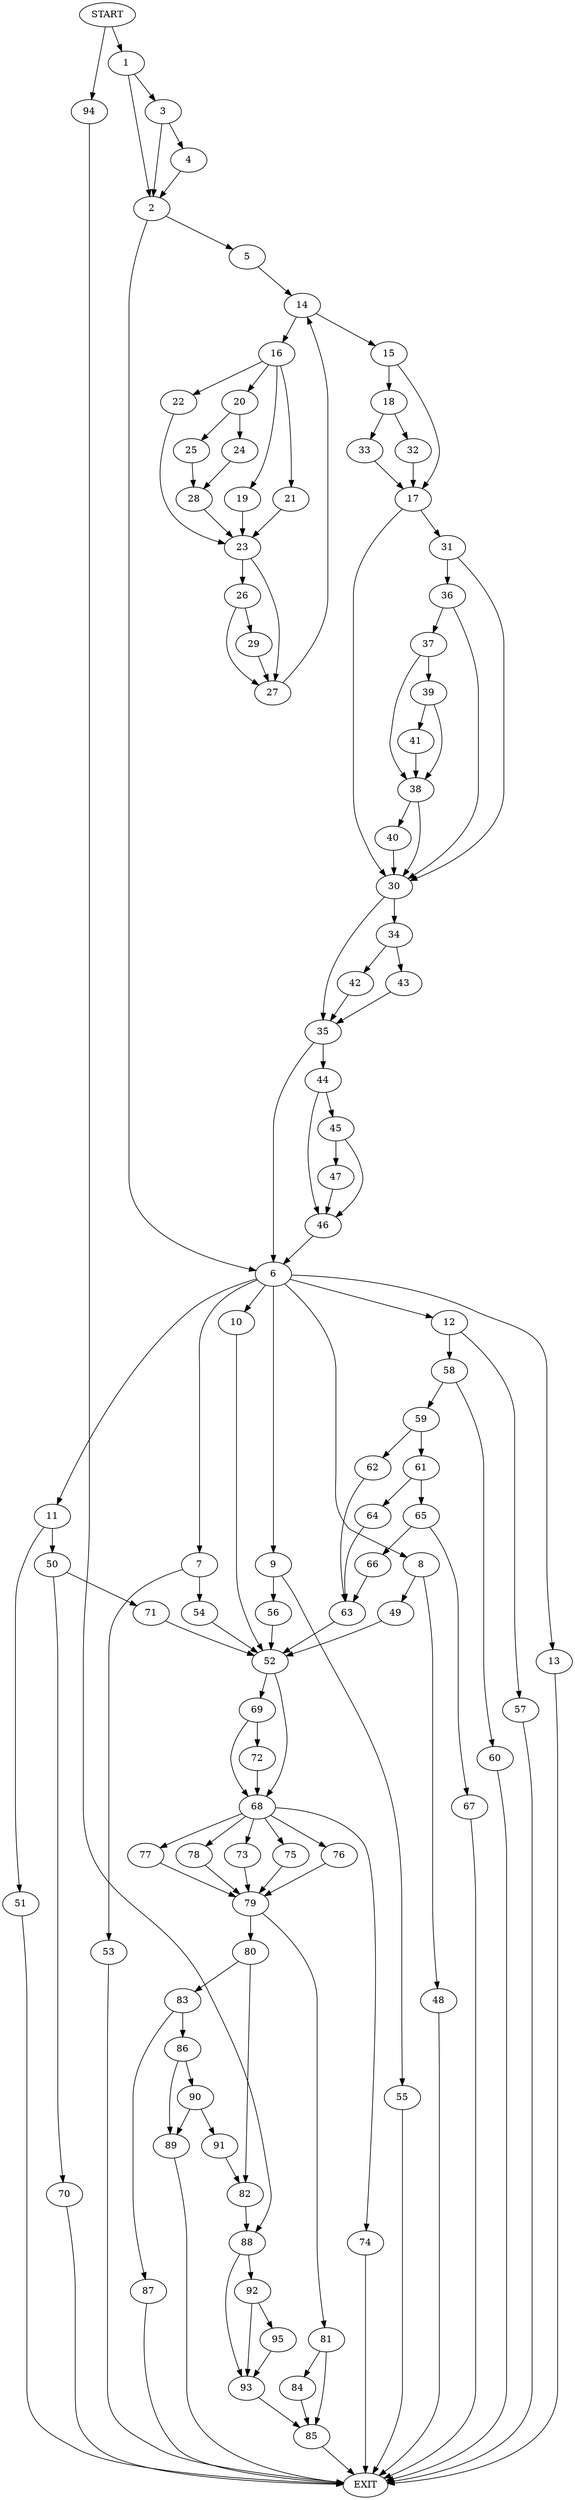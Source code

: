 digraph {
0 [label="START"]
96 [label="EXIT"]
0 -> 1
1 -> 2
1 -> 3
3 -> 2
3 -> 4
2 -> 5
2 -> 6
4 -> 2
6 -> 7
6 -> 8
6 -> 9
6 -> 10
6 -> 11
6 -> 12
6 -> 13
5 -> 14
14 -> 15
14 -> 16
15 -> 17
15 -> 18
16 -> 19
16 -> 20
16 -> 21
16 -> 22
19 -> 23
21 -> 23
20 -> 24
20 -> 25
22 -> 23
23 -> 26
23 -> 27
24 -> 28
25 -> 28
28 -> 23
27 -> 14
26 -> 27
26 -> 29
29 -> 27
17 -> 30
17 -> 31
18 -> 32
18 -> 33
33 -> 17
32 -> 17
30 -> 34
30 -> 35
31 -> 36
31 -> 30
36 -> 30
36 -> 37
37 -> 38
37 -> 39
38 -> 40
38 -> 30
39 -> 38
39 -> 41
41 -> 38
40 -> 30
34 -> 42
34 -> 43
35 -> 44
35 -> 6
43 -> 35
42 -> 35
44 -> 45
44 -> 46
45 -> 47
45 -> 46
46 -> 6
47 -> 46
8 -> 48
8 -> 49
11 -> 50
11 -> 51
10 -> 52
7 -> 53
7 -> 54
9 -> 55
9 -> 56
12 -> 57
12 -> 58
13 -> 96
57 -> 96
58 -> 59
58 -> 60
60 -> 96
59 -> 61
59 -> 62
62 -> 63
61 -> 64
61 -> 65
63 -> 52
64 -> 63
65 -> 66
65 -> 67
67 -> 96
66 -> 63
52 -> 68
52 -> 69
53 -> 96
54 -> 52
56 -> 52
55 -> 96
50 -> 70
50 -> 71
51 -> 96
71 -> 52
70 -> 96
48 -> 96
49 -> 52
69 -> 68
69 -> 72
68 -> 73
68 -> 74
68 -> 75
68 -> 76
68 -> 77
68 -> 78
72 -> 68
74 -> 96
73 -> 79
78 -> 79
76 -> 79
77 -> 79
75 -> 79
79 -> 80
79 -> 81
80 -> 82
80 -> 83
81 -> 84
81 -> 85
83 -> 86
83 -> 87
82 -> 88
86 -> 89
86 -> 90
87 -> 96
90 -> 91
90 -> 89
89 -> 96
91 -> 82
88 -> 92
88 -> 93
0 -> 94
94 -> 88
92 -> 93
92 -> 95
93 -> 85
95 -> 93
85 -> 96
84 -> 85
}
